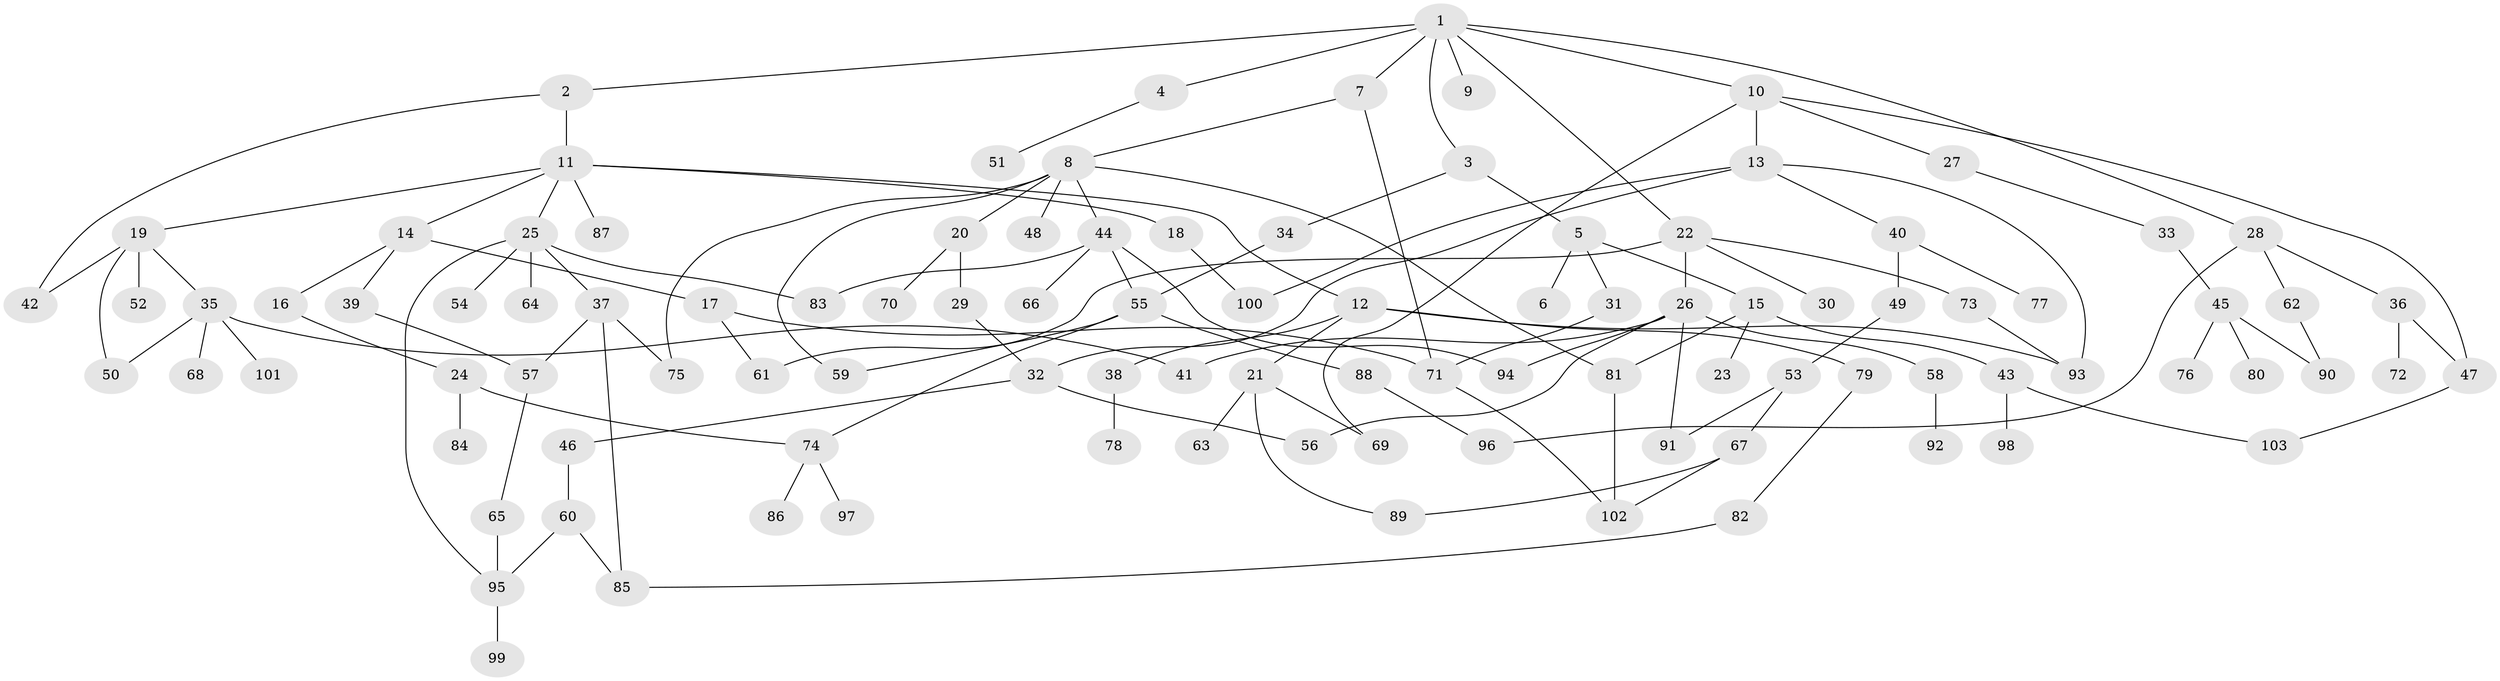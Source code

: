 // Generated by graph-tools (version 1.1) at 2025/10/02/27/25 16:10:53]
// undirected, 103 vertices, 134 edges
graph export_dot {
graph [start="1"]
  node [color=gray90,style=filled];
  1;
  2;
  3;
  4;
  5;
  6;
  7;
  8;
  9;
  10;
  11;
  12;
  13;
  14;
  15;
  16;
  17;
  18;
  19;
  20;
  21;
  22;
  23;
  24;
  25;
  26;
  27;
  28;
  29;
  30;
  31;
  32;
  33;
  34;
  35;
  36;
  37;
  38;
  39;
  40;
  41;
  42;
  43;
  44;
  45;
  46;
  47;
  48;
  49;
  50;
  51;
  52;
  53;
  54;
  55;
  56;
  57;
  58;
  59;
  60;
  61;
  62;
  63;
  64;
  65;
  66;
  67;
  68;
  69;
  70;
  71;
  72;
  73;
  74;
  75;
  76;
  77;
  78;
  79;
  80;
  81;
  82;
  83;
  84;
  85;
  86;
  87;
  88;
  89;
  90;
  91;
  92;
  93;
  94;
  95;
  96;
  97;
  98;
  99;
  100;
  101;
  102;
  103;
  1 -- 2;
  1 -- 3;
  1 -- 4;
  1 -- 7;
  1 -- 9;
  1 -- 10;
  1 -- 22;
  1 -- 28;
  2 -- 11;
  2 -- 42;
  3 -- 5;
  3 -- 34;
  4 -- 51;
  5 -- 6;
  5 -- 15;
  5 -- 31;
  7 -- 8;
  7 -- 71;
  8 -- 20;
  8 -- 44;
  8 -- 48;
  8 -- 75;
  8 -- 81;
  8 -- 59;
  10 -- 13;
  10 -- 27;
  10 -- 47;
  10 -- 69;
  11 -- 12;
  11 -- 14;
  11 -- 18;
  11 -- 19;
  11 -- 25;
  11 -- 87;
  12 -- 21;
  12 -- 38;
  12 -- 79;
  12 -- 93;
  13 -- 32;
  13 -- 40;
  13 -- 100;
  13 -- 93;
  14 -- 16;
  14 -- 17;
  14 -- 39;
  15 -- 23;
  15 -- 43;
  15 -- 81;
  16 -- 24;
  17 -- 61;
  17 -- 71;
  18 -- 100;
  19 -- 35;
  19 -- 50;
  19 -- 52;
  19 -- 42;
  20 -- 29;
  20 -- 70;
  21 -- 63;
  21 -- 69;
  21 -- 89;
  22 -- 26;
  22 -- 30;
  22 -- 73;
  22 -- 61;
  24 -- 74;
  24 -- 84;
  25 -- 37;
  25 -- 54;
  25 -- 64;
  25 -- 83;
  25 -- 95;
  26 -- 41;
  26 -- 56;
  26 -- 58;
  26 -- 91;
  26 -- 94;
  27 -- 33;
  28 -- 36;
  28 -- 62;
  28 -- 96;
  29 -- 32;
  31 -- 71;
  32 -- 46;
  32 -- 56;
  33 -- 45;
  34 -- 55;
  35 -- 68;
  35 -- 101;
  35 -- 50;
  35 -- 41;
  36 -- 72;
  36 -- 47;
  37 -- 57;
  37 -- 85;
  37 -- 75;
  38 -- 78;
  39 -- 57;
  40 -- 49;
  40 -- 77;
  43 -- 98;
  43 -- 103;
  44 -- 55;
  44 -- 66;
  44 -- 94;
  44 -- 83;
  45 -- 76;
  45 -- 80;
  45 -- 90;
  46 -- 60;
  47 -- 103;
  49 -- 53;
  53 -- 67;
  53 -- 91;
  55 -- 59;
  55 -- 88;
  55 -- 74;
  57 -- 65;
  58 -- 92;
  60 -- 85;
  60 -- 95;
  62 -- 90;
  65 -- 95;
  67 -- 89;
  67 -- 102;
  71 -- 102;
  73 -- 93;
  74 -- 86;
  74 -- 97;
  79 -- 82;
  81 -- 102;
  82 -- 85;
  88 -- 96;
  95 -- 99;
}
